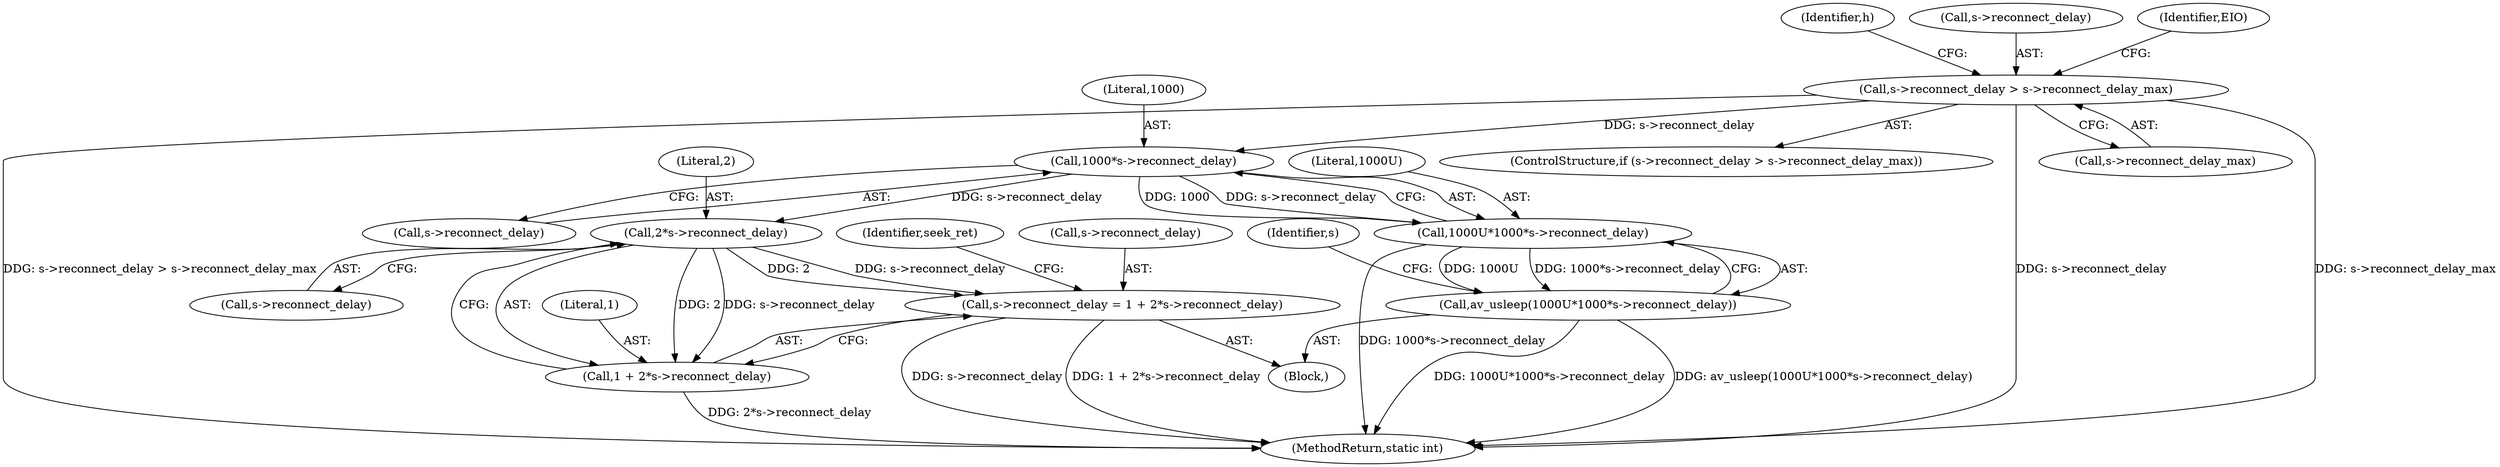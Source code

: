 digraph "0_FFmpeg_2a05c8f813de6f2278827734bf8102291e7484aa_4@API" {
"1000299" [label="(Call,s->reconnect_delay > s->reconnect_delay_max)"];
"1000321" [label="(Call,1000*s->reconnect_delay)"];
"1000319" [label="(Call,1000U*1000*s->reconnect_delay)"];
"1000318" [label="(Call,av_usleep(1000U*1000*s->reconnect_delay))"];
"1000332" [label="(Call,2*s->reconnect_delay)"];
"1000326" [label="(Call,s->reconnect_delay = 1 + 2*s->reconnect_delay)"];
"1000330" [label="(Call,1 + 2*s->reconnect_delay)"];
"1000299" [label="(Call,s->reconnect_delay > s->reconnect_delay_max)"];
"1000330" [label="(Call,1 + 2*s->reconnect_delay)"];
"1000338" [label="(Identifier,seek_ret)"];
"1000321" [label="(Call,1000*s->reconnect_delay)"];
"1000310" [label="(Identifier,h)"];
"1000286" [label="(Block,)"];
"1000333" [label="(Literal,2)"];
"1000327" [label="(Call,s->reconnect_delay)"];
"1000328" [label="(Identifier,s)"];
"1000318" [label="(Call,av_usleep(1000U*1000*s->reconnect_delay))"];
"1000370" [label="(MethodReturn,static int)"];
"1000332" [label="(Call,2*s->reconnect_delay)"];
"1000323" [label="(Call,s->reconnect_delay)"];
"1000326" [label="(Call,s->reconnect_delay = 1 + 2*s->reconnect_delay)"];
"1000319" [label="(Call,1000U*1000*s->reconnect_delay)"];
"1000298" [label="(ControlStructure,if (s->reconnect_delay > s->reconnect_delay_max))"];
"1000331" [label="(Literal,1)"];
"1000300" [label="(Call,s->reconnect_delay)"];
"1000303" [label="(Call,s->reconnect_delay_max)"];
"1000308" [label="(Identifier,EIO)"];
"1000334" [label="(Call,s->reconnect_delay)"];
"1000322" [label="(Literal,1000)"];
"1000320" [label="(Literal,1000U)"];
"1000299" -> "1000298"  [label="AST: "];
"1000299" -> "1000303"  [label="CFG: "];
"1000300" -> "1000299"  [label="AST: "];
"1000303" -> "1000299"  [label="AST: "];
"1000308" -> "1000299"  [label="CFG: "];
"1000310" -> "1000299"  [label="CFG: "];
"1000299" -> "1000370"  [label="DDG: s->reconnect_delay_max"];
"1000299" -> "1000370"  [label="DDG: s->reconnect_delay > s->reconnect_delay_max"];
"1000299" -> "1000370"  [label="DDG: s->reconnect_delay"];
"1000299" -> "1000321"  [label="DDG: s->reconnect_delay"];
"1000321" -> "1000319"  [label="AST: "];
"1000321" -> "1000323"  [label="CFG: "];
"1000322" -> "1000321"  [label="AST: "];
"1000323" -> "1000321"  [label="AST: "];
"1000319" -> "1000321"  [label="CFG: "];
"1000321" -> "1000319"  [label="DDG: 1000"];
"1000321" -> "1000319"  [label="DDG: s->reconnect_delay"];
"1000321" -> "1000332"  [label="DDG: s->reconnect_delay"];
"1000319" -> "1000318"  [label="AST: "];
"1000320" -> "1000319"  [label="AST: "];
"1000318" -> "1000319"  [label="CFG: "];
"1000319" -> "1000370"  [label="DDG: 1000*s->reconnect_delay"];
"1000319" -> "1000318"  [label="DDG: 1000U"];
"1000319" -> "1000318"  [label="DDG: 1000*s->reconnect_delay"];
"1000318" -> "1000286"  [label="AST: "];
"1000328" -> "1000318"  [label="CFG: "];
"1000318" -> "1000370"  [label="DDG: av_usleep(1000U*1000*s->reconnect_delay)"];
"1000318" -> "1000370"  [label="DDG: 1000U*1000*s->reconnect_delay"];
"1000332" -> "1000330"  [label="AST: "];
"1000332" -> "1000334"  [label="CFG: "];
"1000333" -> "1000332"  [label="AST: "];
"1000334" -> "1000332"  [label="AST: "];
"1000330" -> "1000332"  [label="CFG: "];
"1000332" -> "1000326"  [label="DDG: 2"];
"1000332" -> "1000326"  [label="DDG: s->reconnect_delay"];
"1000332" -> "1000330"  [label="DDG: 2"];
"1000332" -> "1000330"  [label="DDG: s->reconnect_delay"];
"1000326" -> "1000286"  [label="AST: "];
"1000326" -> "1000330"  [label="CFG: "];
"1000327" -> "1000326"  [label="AST: "];
"1000330" -> "1000326"  [label="AST: "];
"1000338" -> "1000326"  [label="CFG: "];
"1000326" -> "1000370"  [label="DDG: 1 + 2*s->reconnect_delay"];
"1000326" -> "1000370"  [label="DDG: s->reconnect_delay"];
"1000331" -> "1000330"  [label="AST: "];
"1000330" -> "1000370"  [label="DDG: 2*s->reconnect_delay"];
}
